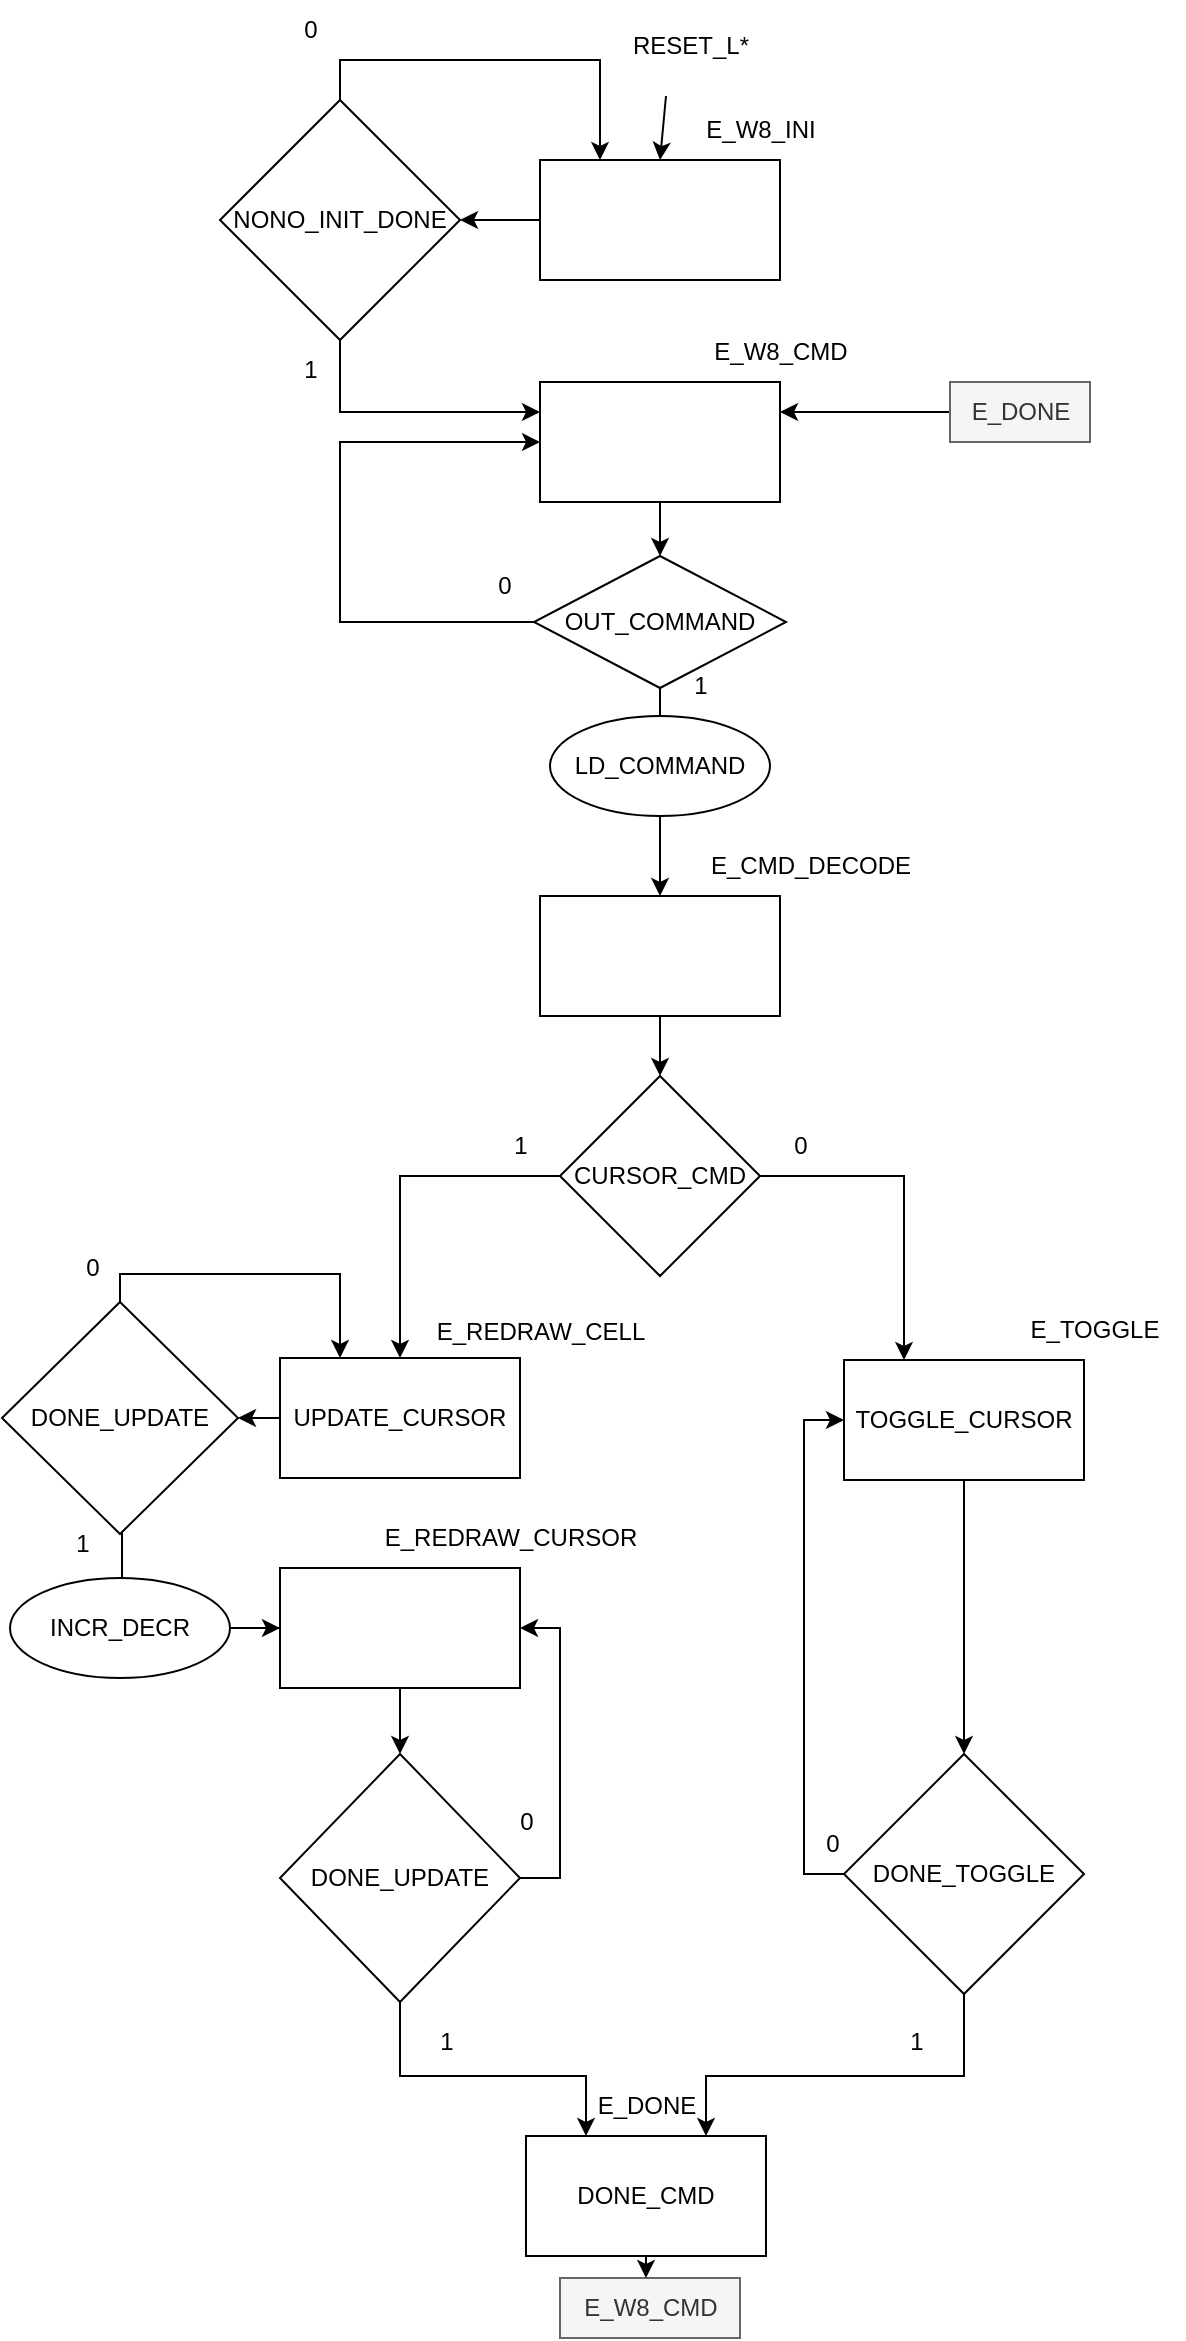 <mxfile version="22.1.21" type="device">
  <diagram name="Página-1" id="BtD-3cjETYa1kSn_i-kz">
    <mxGraphModel dx="1640" dy="783" grid="1" gridSize="10" guides="1" tooltips="1" connect="1" arrows="1" fold="1" page="1" pageScale="1" pageWidth="827" pageHeight="1169" math="0" shadow="0">
      <root>
        <mxCell id="0" />
        <mxCell id="1" parent="0" />
        <mxCell id="eX_MBotk1fY-qvMIUrsy-57" style="edgeStyle=orthogonalEdgeStyle;rounded=0;orthogonalLoop=1;jettySize=auto;html=1;entryX=0;entryY=0.5;entryDx=0;entryDy=0;" parent="1" source="eX_MBotk1fY-qvMIUrsy-49" target="eX_MBotk1fY-qvMIUrsy-55" edge="1">
          <mxGeometry relative="1" as="geometry">
            <Array as="points">
              <mxPoint x="178" y="814" />
            </Array>
          </mxGeometry>
        </mxCell>
        <mxCell id="eX_MBotk1fY-qvMIUrsy-22" style="edgeStyle=orthogonalEdgeStyle;rounded=0;orthogonalLoop=1;jettySize=auto;html=1;entryX=1;entryY=0.5;entryDx=0;entryDy=0;" parent="1" source="eX_MBotk1fY-qvMIUrsy-1" target="eX_MBotk1fY-qvMIUrsy-4" edge="1">
          <mxGeometry relative="1" as="geometry" />
        </mxCell>
        <mxCell id="eX_MBotk1fY-qvMIUrsy-1" value="" style="rounded=0;whiteSpace=wrap;html=1;" parent="1" vertex="1">
          <mxGeometry x="387" y="80" width="120" height="60" as="geometry" />
        </mxCell>
        <mxCell id="eX_MBotk1fY-qvMIUrsy-2" value="E_W8_INI" style="text;html=1;align=center;verticalAlign=middle;resizable=0;points=[];autosize=1;strokeColor=none;fillColor=none;" parent="1" vertex="1">
          <mxGeometry x="457" y="50" width="80" height="30" as="geometry" />
        </mxCell>
        <mxCell id="eX_MBotk1fY-qvMIUrsy-12" style="edgeStyle=orthogonalEdgeStyle;rounded=0;orthogonalLoop=1;jettySize=auto;html=1;" parent="1" source="eX_MBotk1fY-qvMIUrsy-3" target="eX_MBotk1fY-qvMIUrsy-11" edge="1">
          <mxGeometry relative="1" as="geometry" />
        </mxCell>
        <mxCell id="eX_MBotk1fY-qvMIUrsy-3" value="" style="whiteSpace=wrap;html=1;" parent="1" vertex="1">
          <mxGeometry x="387" y="191" width="120" height="60" as="geometry" />
        </mxCell>
        <mxCell id="eX_MBotk1fY-qvMIUrsy-23" style="edgeStyle=orthogonalEdgeStyle;rounded=0;orthogonalLoop=1;jettySize=auto;html=1;entryX=0.25;entryY=0;entryDx=0;entryDy=0;" parent="1" source="eX_MBotk1fY-qvMIUrsy-4" target="eX_MBotk1fY-qvMIUrsy-1" edge="1">
          <mxGeometry relative="1" as="geometry">
            <Array as="points">
              <mxPoint x="287" y="30" />
              <mxPoint x="417" y="30" />
            </Array>
          </mxGeometry>
        </mxCell>
        <mxCell id="eX_MBotk1fY-qvMIUrsy-24" style="edgeStyle=orthogonalEdgeStyle;rounded=0;orthogonalLoop=1;jettySize=auto;html=1;entryX=0;entryY=0.25;entryDx=0;entryDy=0;" parent="1" source="eX_MBotk1fY-qvMIUrsy-4" target="eX_MBotk1fY-qvMIUrsy-3" edge="1">
          <mxGeometry relative="1" as="geometry">
            <Array as="points">
              <mxPoint x="287" y="206" />
            </Array>
          </mxGeometry>
        </mxCell>
        <mxCell id="eX_MBotk1fY-qvMIUrsy-4" value="NONO_INIT_DONE" style="rhombus;whiteSpace=wrap;html=1;" parent="1" vertex="1">
          <mxGeometry x="227" y="50" width="120" height="120" as="geometry" />
        </mxCell>
        <mxCell id="eX_MBotk1fY-qvMIUrsy-8" value="0" style="text;html=1;align=center;verticalAlign=middle;resizable=0;points=[];autosize=1;strokeColor=none;fillColor=none;" parent="1" vertex="1">
          <mxGeometry x="257" width="30" height="30" as="geometry" />
        </mxCell>
        <mxCell id="eX_MBotk1fY-qvMIUrsy-9" value="1" style="text;html=1;align=center;verticalAlign=middle;resizable=0;points=[];autosize=1;strokeColor=none;fillColor=none;" parent="1" vertex="1">
          <mxGeometry x="257" y="170" width="30" height="30" as="geometry" />
        </mxCell>
        <mxCell id="eX_MBotk1fY-qvMIUrsy-10" value="E_W8_CMD" style="text;html=1;align=center;verticalAlign=middle;resizable=0;points=[];autosize=1;strokeColor=none;fillColor=none;" parent="1" vertex="1">
          <mxGeometry x="462" y="161" width="90" height="30" as="geometry" />
        </mxCell>
        <mxCell id="eX_MBotk1fY-qvMIUrsy-13" style="edgeStyle=orthogonalEdgeStyle;rounded=0;orthogonalLoop=1;jettySize=auto;html=1;entryX=0;entryY=0.5;entryDx=0;entryDy=0;" parent="1" source="eX_MBotk1fY-qvMIUrsy-11" target="eX_MBotk1fY-qvMIUrsy-3" edge="1">
          <mxGeometry relative="1" as="geometry">
            <Array as="points">
              <mxPoint x="287" y="311" />
              <mxPoint x="287" y="221" />
            </Array>
          </mxGeometry>
        </mxCell>
        <mxCell id="eX_MBotk1fY-qvMIUrsy-70" style="edgeStyle=orthogonalEdgeStyle;rounded=0;orthogonalLoop=1;jettySize=auto;html=1;" parent="1" source="eX_MBotk1fY-qvMIUrsy-11" target="eX_MBotk1fY-qvMIUrsy-14" edge="1">
          <mxGeometry relative="1" as="geometry" />
        </mxCell>
        <mxCell id="eX_MBotk1fY-qvMIUrsy-11" value="OUT_COMMAND" style="rhombus;whiteSpace=wrap;html=1;" parent="1" vertex="1">
          <mxGeometry x="384" y="278" width="126" height="66" as="geometry" />
        </mxCell>
        <mxCell id="eX_MBotk1fY-qvMIUrsy-69" style="edgeStyle=orthogonalEdgeStyle;rounded=0;orthogonalLoop=1;jettySize=auto;html=1;entryX=0.5;entryY=0;entryDx=0;entryDy=0;" parent="1" source="eX_MBotk1fY-qvMIUrsy-14" target="eX_MBotk1fY-qvMIUrsy-20" edge="1">
          <mxGeometry relative="1" as="geometry" />
        </mxCell>
        <mxCell id="eX_MBotk1fY-qvMIUrsy-14" value="" style="whiteSpace=wrap;html=1;" parent="1" vertex="1">
          <mxGeometry x="387" y="448" width="120" height="60" as="geometry" />
        </mxCell>
        <mxCell id="eX_MBotk1fY-qvMIUrsy-15" value="LD_COMMAND" style="ellipse;whiteSpace=wrap;html=1;" parent="1" vertex="1">
          <mxGeometry x="392" y="358" width="110" height="50" as="geometry" />
        </mxCell>
        <mxCell id="eX_MBotk1fY-qvMIUrsy-17" value="E_CMD_DECODE" style="text;html=1;align=center;verticalAlign=middle;resizable=0;points=[];autosize=1;strokeColor=none;fillColor=none;" parent="1" vertex="1">
          <mxGeometry x="462" y="418" width="120" height="30" as="geometry" />
        </mxCell>
        <mxCell id="eX_MBotk1fY-qvMIUrsy-18" value="0" style="text;html=1;align=center;verticalAlign=middle;resizable=0;points=[];autosize=1;strokeColor=none;fillColor=none;" parent="1" vertex="1">
          <mxGeometry x="354" y="278" width="30" height="30" as="geometry" />
        </mxCell>
        <mxCell id="eX_MBotk1fY-qvMIUrsy-19" value="1" style="text;html=1;align=center;verticalAlign=middle;resizable=0;points=[];autosize=1;strokeColor=none;fillColor=none;" parent="1" vertex="1">
          <mxGeometry x="452" y="328" width="30" height="30" as="geometry" />
        </mxCell>
        <mxCell id="eX_MBotk1fY-qvMIUrsy-47" style="edgeStyle=orthogonalEdgeStyle;rounded=0;orthogonalLoop=1;jettySize=auto;html=1;" parent="1" source="eX_MBotk1fY-qvMIUrsy-20" target="eX_MBotk1fY-qvMIUrsy-46" edge="1">
          <mxGeometry relative="1" as="geometry" />
        </mxCell>
        <mxCell id="eX_MBotk1fY-qvMIUrsy-72" style="edgeStyle=orthogonalEdgeStyle;rounded=0;orthogonalLoop=1;jettySize=auto;html=1;entryX=0.25;entryY=0;entryDx=0;entryDy=0;" parent="1" source="eX_MBotk1fY-qvMIUrsy-20" target="eX_MBotk1fY-qvMIUrsy-31" edge="1">
          <mxGeometry relative="1" as="geometry" />
        </mxCell>
        <mxCell id="eX_MBotk1fY-qvMIUrsy-20" value="CURSOR_CMD" style="rhombus;whiteSpace=wrap;html=1;" parent="1" vertex="1">
          <mxGeometry x="397" y="538" width="100" height="100" as="geometry" />
        </mxCell>
        <mxCell id="eX_MBotk1fY-qvMIUrsy-25" value="" style="edgeStyle=none;orthogonalLoop=1;jettySize=auto;html=1;rounded=0;entryX=0.5;entryY=0;entryDx=0;entryDy=0;" parent="1" target="eX_MBotk1fY-qvMIUrsy-1" edge="1">
          <mxGeometry width="100" relative="1" as="geometry">
            <mxPoint x="450" y="48" as="sourcePoint" />
            <mxPoint x="517" y="30" as="targetPoint" />
            <Array as="points" />
          </mxGeometry>
        </mxCell>
        <mxCell id="eX_MBotk1fY-qvMIUrsy-26" value="RESET_L*" style="text;html=1;align=center;verticalAlign=middle;resizable=0;points=[];autosize=1;strokeColor=none;fillColor=none;" parent="1" vertex="1">
          <mxGeometry x="422" y="8" width="80" height="30" as="geometry" />
        </mxCell>
        <mxCell id="eX_MBotk1fY-qvMIUrsy-40" value="0" style="text;html=1;align=center;verticalAlign=middle;resizable=0;points=[];autosize=1;strokeColor=none;fillColor=none;" parent="1" vertex="1">
          <mxGeometry x="502" y="558" width="30" height="30" as="geometry" />
        </mxCell>
        <mxCell id="eX_MBotk1fY-qvMIUrsy-44" style="edgeStyle=orthogonalEdgeStyle;rounded=0;orthogonalLoop=1;jettySize=auto;html=1;entryX=1;entryY=0.25;entryDx=0;entryDy=0;" parent="1" source="eX_MBotk1fY-qvMIUrsy-41" target="eX_MBotk1fY-qvMIUrsy-3" edge="1">
          <mxGeometry relative="1" as="geometry" />
        </mxCell>
        <mxCell id="eX_MBotk1fY-qvMIUrsy-41" value="E_DONE" style="text;html=1;align=center;verticalAlign=middle;resizable=0;points=[];autosize=1;strokeColor=#666666;fillColor=#f5f5f5;fontColor=#333333;" parent="1" vertex="1">
          <mxGeometry x="592" y="191" width="70" height="30" as="geometry" />
        </mxCell>
        <mxCell id="eX_MBotk1fY-qvMIUrsy-75" value="1" style="text;html=1;align=center;verticalAlign=middle;resizable=0;points=[];autosize=1;strokeColor=none;fillColor=none;" parent="1" vertex="1">
          <mxGeometry x="362" y="558" width="30" height="30" as="geometry" />
        </mxCell>
        <mxCell id="eX_MBotk1fY-qvMIUrsy-31" value="TOGGLE_CURSOR" style="whiteSpace=wrap;html=1;" parent="1" vertex="1">
          <mxGeometry x="539" y="680" width="120" height="60" as="geometry" />
        </mxCell>
        <mxCell id="eX_MBotk1fY-qvMIUrsy-74" style="edgeStyle=orthogonalEdgeStyle;rounded=0;orthogonalLoop=1;jettySize=auto;html=1;entryX=0;entryY=0.5;entryDx=0;entryDy=0;" parent="1" source="eX_MBotk1fY-qvMIUrsy-32" target="eX_MBotk1fY-qvMIUrsy-31" edge="1">
          <mxGeometry relative="1" as="geometry">
            <Array as="points">
              <mxPoint x="519" y="937" />
              <mxPoint x="519" y="710" />
            </Array>
          </mxGeometry>
        </mxCell>
        <mxCell id="UxOGtr2okumhjKbYKX2d-3" style="edgeStyle=orthogonalEdgeStyle;rounded=0;orthogonalLoop=1;jettySize=auto;html=1;entryX=0.75;entryY=0;entryDx=0;entryDy=0;" edge="1" parent="1" source="eX_MBotk1fY-qvMIUrsy-32" target="UxOGtr2okumhjKbYKX2d-1">
          <mxGeometry relative="1" as="geometry">
            <Array as="points">
              <mxPoint x="599" y="1038" />
              <mxPoint x="470" y="1038" />
            </Array>
          </mxGeometry>
        </mxCell>
        <mxCell id="eX_MBotk1fY-qvMIUrsy-32" value="DONE_TOGGLE" style="rhombus;whiteSpace=wrap;html=1;" parent="1" vertex="1">
          <mxGeometry x="539" y="877" width="120" height="120" as="geometry" />
        </mxCell>
        <mxCell id="eX_MBotk1fY-qvMIUrsy-73" style="edgeStyle=orthogonalEdgeStyle;rounded=0;orthogonalLoop=1;jettySize=auto;html=1;" parent="1" source="eX_MBotk1fY-qvMIUrsy-31" target="eX_MBotk1fY-qvMIUrsy-32" edge="1">
          <mxGeometry relative="1" as="geometry" />
        </mxCell>
        <mxCell id="eX_MBotk1fY-qvMIUrsy-35" value="0" style="text;html=1;align=center;verticalAlign=middle;resizable=0;points=[];autosize=1;strokeColor=none;fillColor=none;" parent="1" vertex="1">
          <mxGeometry x="518" y="907" width="30" height="30" as="geometry" />
        </mxCell>
        <mxCell id="eX_MBotk1fY-qvMIUrsy-43" value="E_TOGGLE" style="text;html=1;align=center;verticalAlign=middle;resizable=0;points=[];autosize=1;strokeColor=none;fillColor=none;" parent="1" vertex="1">
          <mxGeometry x="619" y="650" width="90" height="30" as="geometry" />
        </mxCell>
        <mxCell id="eX_MBotk1fY-qvMIUrsy-45" value="1" style="text;html=1;align=center;verticalAlign=middle;resizable=0;points=[];autosize=1;strokeColor=none;fillColor=none;" parent="1" vertex="1">
          <mxGeometry x="560" y="1006" width="30" height="30" as="geometry" />
        </mxCell>
        <mxCell id="eX_MBotk1fY-qvMIUrsy-46" value="UPDATE_CURSOR" style="whiteSpace=wrap;html=1;" parent="1" vertex="1">
          <mxGeometry x="257" y="679" width="120" height="60" as="geometry" />
        </mxCell>
        <mxCell id="eX_MBotk1fY-qvMIUrsy-48" value="E_REDRAW_CELL" style="text;html=1;align=center;verticalAlign=middle;resizable=0;points=[];autosize=1;strokeColor=none;fillColor=none;" parent="1" vertex="1">
          <mxGeometry x="322" y="651" width="130" height="30" as="geometry" />
        </mxCell>
        <mxCell id="eX_MBotk1fY-qvMIUrsy-52" style="edgeStyle=orthogonalEdgeStyle;rounded=0;orthogonalLoop=1;jettySize=auto;html=1;entryX=0.25;entryY=0;entryDx=0;entryDy=0;" parent="1" target="eX_MBotk1fY-qvMIUrsy-46" edge="1">
          <mxGeometry relative="1" as="geometry">
            <mxPoint x="178" y="652" as="sourcePoint" />
            <Array as="points">
              <mxPoint x="177" y="652" />
              <mxPoint x="177" y="637" />
              <mxPoint x="287" y="637" />
            </Array>
          </mxGeometry>
        </mxCell>
        <mxCell id="eX_MBotk1fY-qvMIUrsy-49" value="DONE_UPDATE" style="rhombus;whiteSpace=wrap;html=1;" parent="1" vertex="1">
          <mxGeometry x="118" y="651" width="118" height="116" as="geometry" />
        </mxCell>
        <mxCell id="eX_MBotk1fY-qvMIUrsy-51" style="edgeStyle=orthogonalEdgeStyle;rounded=0;orthogonalLoop=1;jettySize=auto;html=1;entryX=1;entryY=0.5;entryDx=0;entryDy=0;" parent="1" source="eX_MBotk1fY-qvMIUrsy-46" target="eX_MBotk1fY-qvMIUrsy-49" edge="1">
          <mxGeometry relative="1" as="geometry" />
        </mxCell>
        <mxCell id="eX_MBotk1fY-qvMIUrsy-53" value="0" style="text;html=1;align=center;verticalAlign=middle;resizable=0;points=[];autosize=1;strokeColor=none;fillColor=none;" parent="1" vertex="1">
          <mxGeometry x="148" y="619" width="30" height="30" as="geometry" />
        </mxCell>
        <mxCell id="eX_MBotk1fY-qvMIUrsy-78" value="" style="edgeStyle=orthogonalEdgeStyle;rounded=0;orthogonalLoop=1;jettySize=auto;html=1;" parent="1" source="eX_MBotk1fY-qvMIUrsy-54" target="eX_MBotk1fY-qvMIUrsy-56" edge="1">
          <mxGeometry relative="1" as="geometry" />
        </mxCell>
        <mxCell id="eX_MBotk1fY-qvMIUrsy-54" value="INCR_DECR" style="ellipse;whiteSpace=wrap;html=1;" parent="1" vertex="1">
          <mxGeometry x="122" y="789" width="110" height="50" as="geometry" />
        </mxCell>
        <mxCell id="eX_MBotk1fY-qvMIUrsy-55" value="" style="whiteSpace=wrap;html=1;" parent="1" vertex="1">
          <mxGeometry x="257" y="784" width="120" height="60" as="geometry" />
        </mxCell>
        <mxCell id="eX_MBotk1fY-qvMIUrsy-56" value="E_REDRAW_CURSOR" style="text;html=1;align=center;verticalAlign=middle;resizable=0;points=[];autosize=1;strokeColor=none;fillColor=none;" parent="1" vertex="1">
          <mxGeometry x="297" y="754" width="150" height="30" as="geometry" />
        </mxCell>
        <mxCell id="eX_MBotk1fY-qvMIUrsy-58" value="1" style="text;html=1;align=center;verticalAlign=middle;resizable=0;points=[];autosize=1;strokeColor=none;fillColor=none;" parent="1" vertex="1">
          <mxGeometry x="143" y="757" width="30" height="30" as="geometry" />
        </mxCell>
        <mxCell id="eX_MBotk1fY-qvMIUrsy-62" style="edgeStyle=orthogonalEdgeStyle;rounded=0;orthogonalLoop=1;jettySize=auto;html=1;entryX=1;entryY=0.5;entryDx=0;entryDy=0;" parent="1" source="eX_MBotk1fY-qvMIUrsy-60" target="eX_MBotk1fY-qvMIUrsy-55" edge="1">
          <mxGeometry relative="1" as="geometry">
            <Array as="points">
              <mxPoint x="397" y="939" />
              <mxPoint x="397" y="814" />
            </Array>
          </mxGeometry>
        </mxCell>
        <mxCell id="UxOGtr2okumhjKbYKX2d-4" style="edgeStyle=orthogonalEdgeStyle;rounded=0;orthogonalLoop=1;jettySize=auto;html=1;entryX=0.25;entryY=0;entryDx=0;entryDy=0;" edge="1" parent="1" source="eX_MBotk1fY-qvMIUrsy-60" target="UxOGtr2okumhjKbYKX2d-1">
          <mxGeometry relative="1" as="geometry">
            <Array as="points">
              <mxPoint x="317" y="1038" />
              <mxPoint x="410" y="1038" />
            </Array>
          </mxGeometry>
        </mxCell>
        <mxCell id="eX_MBotk1fY-qvMIUrsy-60" value="DONE_UPDATE" style="rhombus;whiteSpace=wrap;html=1;" parent="1" vertex="1">
          <mxGeometry x="257" y="877" width="120" height="124" as="geometry" />
        </mxCell>
        <mxCell id="eX_MBotk1fY-qvMIUrsy-61" style="edgeStyle=orthogonalEdgeStyle;rounded=0;orthogonalLoop=1;jettySize=auto;html=1;" parent="1" source="eX_MBotk1fY-qvMIUrsy-55" target="eX_MBotk1fY-qvMIUrsy-60" edge="1">
          <mxGeometry relative="1" as="geometry" />
        </mxCell>
        <mxCell id="eX_MBotk1fY-qvMIUrsy-64" value="E_W8_CMD" style="text;html=1;align=center;verticalAlign=middle;resizable=0;points=[];autosize=1;strokeColor=#666666;fillColor=#f5f5f5;fontColor=#333333;" parent="1" vertex="1">
          <mxGeometry x="397" y="1139" width="90" height="30" as="geometry" />
        </mxCell>
        <mxCell id="jS8zBCWeLZSFa88clwzY-1" value="1" style="text;html=1;align=center;verticalAlign=middle;resizable=0;points=[];autosize=1;strokeColor=none;fillColor=none;" parent="1" vertex="1">
          <mxGeometry x="325" y="1006" width="30" height="30" as="geometry" />
        </mxCell>
        <mxCell id="jS8zBCWeLZSFa88clwzY-2" value="0" style="text;html=1;align=center;verticalAlign=middle;resizable=0;points=[];autosize=1;strokeColor=none;fillColor=none;" parent="1" vertex="1">
          <mxGeometry x="365" y="896" width="30" height="30" as="geometry" />
        </mxCell>
        <mxCell id="UxOGtr2okumhjKbYKX2d-13" style="edgeStyle=orthogonalEdgeStyle;rounded=0;orthogonalLoop=1;jettySize=auto;html=1;" edge="1" parent="1" source="UxOGtr2okumhjKbYKX2d-1" target="eX_MBotk1fY-qvMIUrsy-64">
          <mxGeometry relative="1" as="geometry">
            <Array as="points">
              <mxPoint x="440" y="1148" />
            </Array>
          </mxGeometry>
        </mxCell>
        <mxCell id="UxOGtr2okumhjKbYKX2d-1" value="DONE_CMD" style="whiteSpace=wrap;html=1;" vertex="1" parent="1">
          <mxGeometry x="380" y="1068" width="120" height="60" as="geometry" />
        </mxCell>
        <mxCell id="UxOGtr2okumhjKbYKX2d-6" value="E_DONE" style="text;html=1;align=center;verticalAlign=middle;resizable=0;points=[];autosize=1;strokeColor=none;fillColor=none;" vertex="1" parent="1">
          <mxGeometry x="405" y="1038" width="70" height="30" as="geometry" />
        </mxCell>
      </root>
    </mxGraphModel>
  </diagram>
</mxfile>
